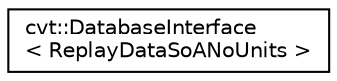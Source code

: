 digraph "Graphical Class Hierarchy"
{
 // LATEX_PDF_SIZE
  edge [fontname="Helvetica",fontsize="10",labelfontname="Helvetica",labelfontsize="10"];
  node [fontname="Helvetica",fontsize="10",shape=record];
  rankdir="LR";
  Node0 [label="cvt::DatabaseInterface\l\< ReplayDataSoANoUnits \>",height=0.2,width=0.4,color="black", fillcolor="white", style="filled",URL="$dd/ddd/structcvt_1_1DatabaseInterface_3_01ReplayDataSoANoUnits_01_4.html",tooltip=" "];
}
